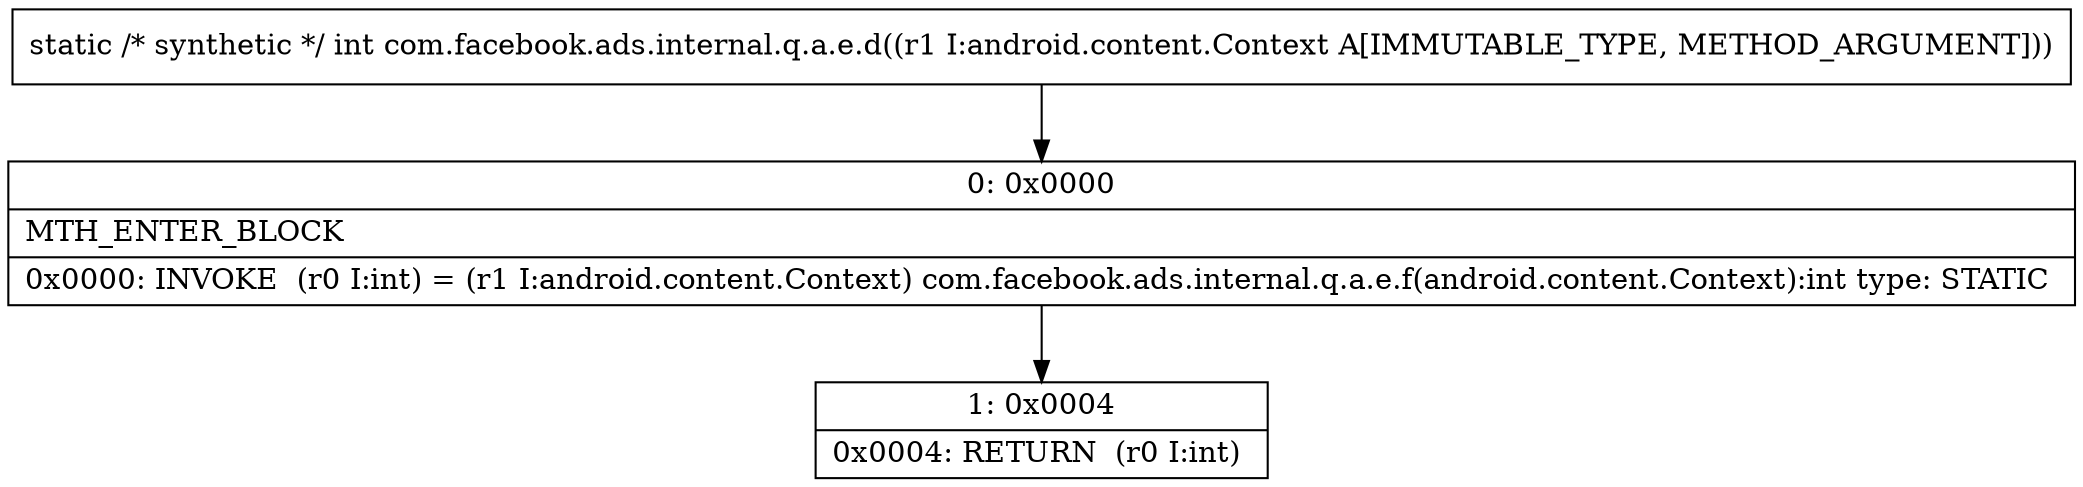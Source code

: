 digraph "CFG forcom.facebook.ads.internal.q.a.e.d(Landroid\/content\/Context;)I" {
Node_0 [shape=record,label="{0\:\ 0x0000|MTH_ENTER_BLOCK\l|0x0000: INVOKE  (r0 I:int) = (r1 I:android.content.Context) com.facebook.ads.internal.q.a.e.f(android.content.Context):int type: STATIC \l}"];
Node_1 [shape=record,label="{1\:\ 0x0004|0x0004: RETURN  (r0 I:int) \l}"];
MethodNode[shape=record,label="{static \/* synthetic *\/ int com.facebook.ads.internal.q.a.e.d((r1 I:android.content.Context A[IMMUTABLE_TYPE, METHOD_ARGUMENT])) }"];
MethodNode -> Node_0;
Node_0 -> Node_1;
}

